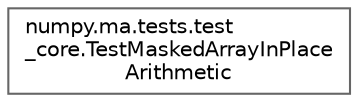digraph "Graphical Class Hierarchy"
{
 // LATEX_PDF_SIZE
  bgcolor="transparent";
  edge [fontname=Helvetica,fontsize=10,labelfontname=Helvetica,labelfontsize=10];
  node [fontname=Helvetica,fontsize=10,shape=box,height=0.2,width=0.4];
  rankdir="LR";
  Node0 [id="Node000000",label="numpy.ma.tests.test\l_core.TestMaskedArrayInPlace\lArithmetic",height=0.2,width=0.4,color="grey40", fillcolor="white", style="filled",URL="$db/db4/classnumpy_1_1ma_1_1tests_1_1test__core_1_1TestMaskedArrayInPlaceArithmetic.html",tooltip=" "];
}
